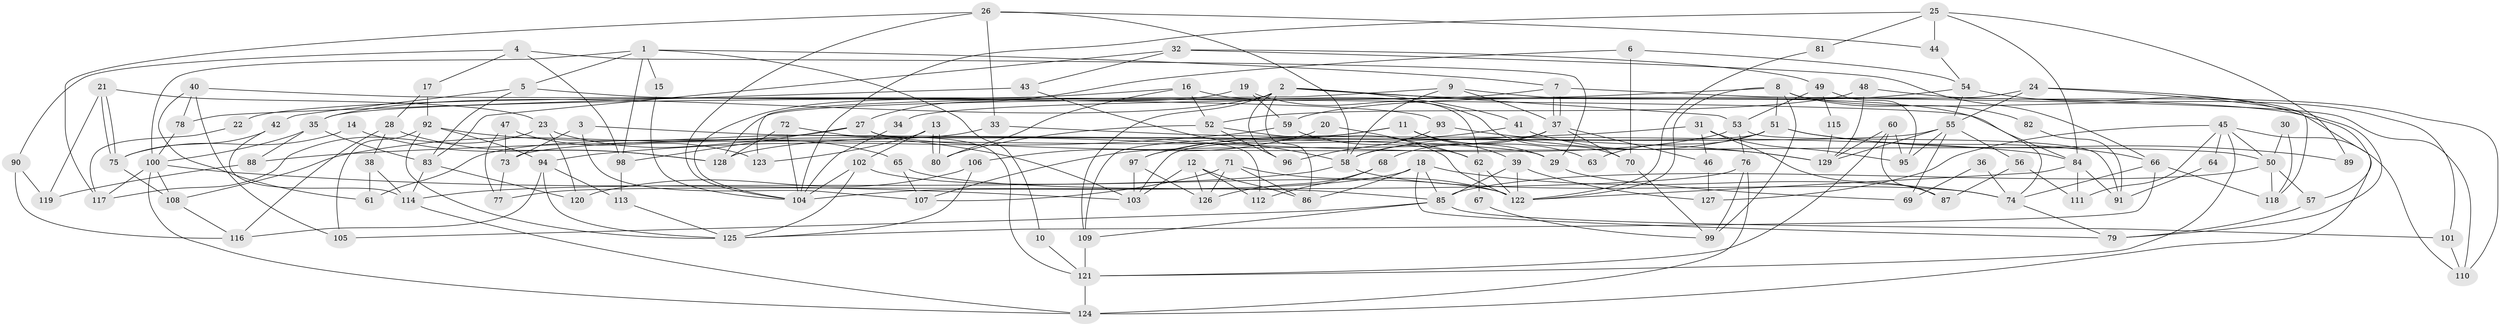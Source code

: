 // coarse degree distribution, {10: 0.03125, 9: 0.078125, 3: 0.140625, 8: 0.046875, 7: 0.09375, 5: 0.125, 2: 0.140625, 4: 0.203125, 12: 0.03125, 6: 0.0625, 11: 0.015625, 18: 0.015625, 13: 0.015625}
// Generated by graph-tools (version 1.1) at 2025/19/03/04/25 18:19:00]
// undirected, 129 vertices, 258 edges
graph export_dot {
graph [start="1"]
  node [color=gray90,style=filled];
  1;
  2;
  3;
  4;
  5;
  6;
  7;
  8;
  9;
  10;
  11;
  12;
  13;
  14;
  15;
  16;
  17;
  18;
  19;
  20;
  21;
  22;
  23;
  24;
  25;
  26;
  27;
  28;
  29;
  30;
  31;
  32;
  33;
  34;
  35;
  36;
  37;
  38;
  39;
  40;
  41;
  42;
  43;
  44;
  45;
  46;
  47;
  48;
  49;
  50;
  51;
  52;
  53;
  54;
  55;
  56;
  57;
  58;
  59;
  60;
  61;
  62;
  63;
  64;
  65;
  66;
  67;
  68;
  69;
  70;
  71;
  72;
  73;
  74;
  75;
  76;
  77;
  78;
  79;
  80;
  81;
  82;
  83;
  84;
  85;
  86;
  87;
  88;
  89;
  90;
  91;
  92;
  93;
  94;
  95;
  96;
  97;
  98;
  99;
  100;
  101;
  102;
  103;
  104;
  105;
  106;
  107;
  108;
  109;
  110;
  111;
  112;
  113;
  114;
  115;
  116;
  117;
  118;
  119;
  120;
  121;
  122;
  123;
  124;
  125;
  126;
  127;
  128;
  129;
  1 -- 98;
  1 -- 7;
  1 -- 5;
  1 -- 10;
  1 -- 15;
  1 -- 100;
  2 -- 35;
  2 -- 124;
  2 -- 41;
  2 -- 53;
  2 -- 86;
  2 -- 96;
  2 -- 109;
  3 -- 29;
  3 -- 107;
  3 -- 73;
  4 -- 17;
  4 -- 90;
  4 -- 29;
  4 -- 98;
  5 -- 83;
  5 -- 42;
  5 -- 93;
  6 -- 54;
  6 -- 70;
  6 -- 27;
  7 -- 37;
  7 -- 37;
  7 -- 110;
  7 -- 22;
  8 -- 122;
  8 -- 99;
  8 -- 34;
  8 -- 51;
  8 -- 82;
  8 -- 101;
  9 -- 58;
  9 -- 74;
  9 -- 37;
  9 -- 123;
  10 -- 121;
  11 -- 109;
  11 -- 39;
  11 -- 29;
  11 -- 63;
  11 -- 97;
  12 -- 103;
  12 -- 126;
  12 -- 86;
  12 -- 112;
  13 -- 102;
  13 -- 80;
  13 -- 80;
  13 -- 123;
  14 -- 75;
  14 -- 128;
  15 -- 104;
  16 -- 52;
  16 -- 62;
  16 -- 35;
  16 -- 80;
  17 -- 92;
  17 -- 28;
  18 -- 86;
  18 -- 74;
  18 -- 79;
  18 -- 85;
  18 -- 104;
  19 -- 104;
  19 -- 59;
  19 -- 70;
  20 -- 106;
  20 -- 62;
  21 -- 75;
  21 -- 75;
  21 -- 23;
  21 -- 119;
  22 -- 117;
  23 -- 65;
  23 -- 117;
  23 -- 120;
  24 -- 55;
  24 -- 79;
  24 -- 118;
  24 -- 128;
  25 -- 104;
  25 -- 84;
  25 -- 44;
  25 -- 81;
  25 -- 89;
  26 -- 44;
  26 -- 104;
  26 -- 33;
  26 -- 58;
  26 -- 117;
  27 -- 98;
  27 -- 50;
  27 -- 108;
  27 -- 112;
  28 -- 128;
  28 -- 38;
  28 -- 116;
  29 -- 69;
  30 -- 118;
  30 -- 50;
  31 -- 87;
  31 -- 46;
  31 -- 88;
  31 -- 95;
  32 -- 66;
  32 -- 83;
  32 -- 43;
  32 -- 49;
  33 -- 84;
  33 -- 61;
  34 -- 104;
  35 -- 100;
  35 -- 83;
  35 -- 88;
  36 -- 69;
  36 -- 74;
  37 -- 46;
  37 -- 58;
  37 -- 68;
  37 -- 70;
  37 -- 107;
  38 -- 61;
  38 -- 114;
  39 -- 122;
  39 -- 85;
  39 -- 127;
  40 -- 105;
  40 -- 78;
  40 -- 61;
  40 -- 84;
  41 -- 97;
  41 -- 129;
  42 -- 75;
  42 -- 114;
  43 -- 58;
  43 -- 78;
  44 -- 54;
  45 -- 50;
  45 -- 110;
  45 -- 64;
  45 -- 111;
  45 -- 121;
  45 -- 127;
  46 -- 127;
  47 -- 77;
  47 -- 123;
  47 -- 73;
  48 -- 52;
  48 -- 129;
  48 -- 110;
  49 -- 53;
  49 -- 95;
  49 -- 115;
  50 -- 85;
  50 -- 57;
  50 -- 118;
  51 -- 58;
  51 -- 63;
  51 -- 66;
  51 -- 89;
  51 -- 103;
  52 -- 80;
  52 -- 96;
  52 -- 122;
  53 -- 128;
  53 -- 76;
  53 -- 91;
  54 -- 57;
  54 -- 55;
  54 -- 59;
  55 -- 73;
  55 -- 95;
  55 -- 56;
  55 -- 69;
  55 -- 129;
  56 -- 111;
  56 -- 87;
  57 -- 79;
  58 -- 74;
  58 -- 114;
  59 -- 94;
  59 -- 62;
  60 -- 129;
  60 -- 95;
  60 -- 87;
  60 -- 121;
  62 -- 122;
  62 -- 67;
  64 -- 91;
  65 -- 107;
  65 -- 85;
  66 -- 118;
  66 -- 74;
  66 -- 125;
  67 -- 99;
  68 -- 112;
  68 -- 126;
  70 -- 99;
  71 -- 126;
  71 -- 86;
  71 -- 107;
  71 -- 122;
  72 -- 104;
  72 -- 121;
  72 -- 128;
  73 -- 77;
  74 -- 79;
  75 -- 108;
  76 -- 124;
  76 -- 77;
  76 -- 99;
  78 -- 100;
  81 -- 122;
  82 -- 91;
  83 -- 114;
  83 -- 120;
  84 -- 122;
  84 -- 91;
  84 -- 111;
  85 -- 109;
  85 -- 101;
  85 -- 105;
  88 -- 119;
  90 -- 116;
  90 -- 119;
  92 -- 94;
  92 -- 103;
  92 -- 105;
  92 -- 125;
  93 -- 129;
  93 -- 96;
  94 -- 125;
  94 -- 116;
  94 -- 113;
  97 -- 103;
  97 -- 126;
  98 -- 113;
  100 -- 124;
  100 -- 103;
  100 -- 108;
  100 -- 117;
  101 -- 110;
  102 -- 125;
  102 -- 122;
  102 -- 104;
  106 -- 125;
  106 -- 120;
  108 -- 116;
  109 -- 121;
  113 -- 125;
  114 -- 124;
  115 -- 129;
  121 -- 124;
}
